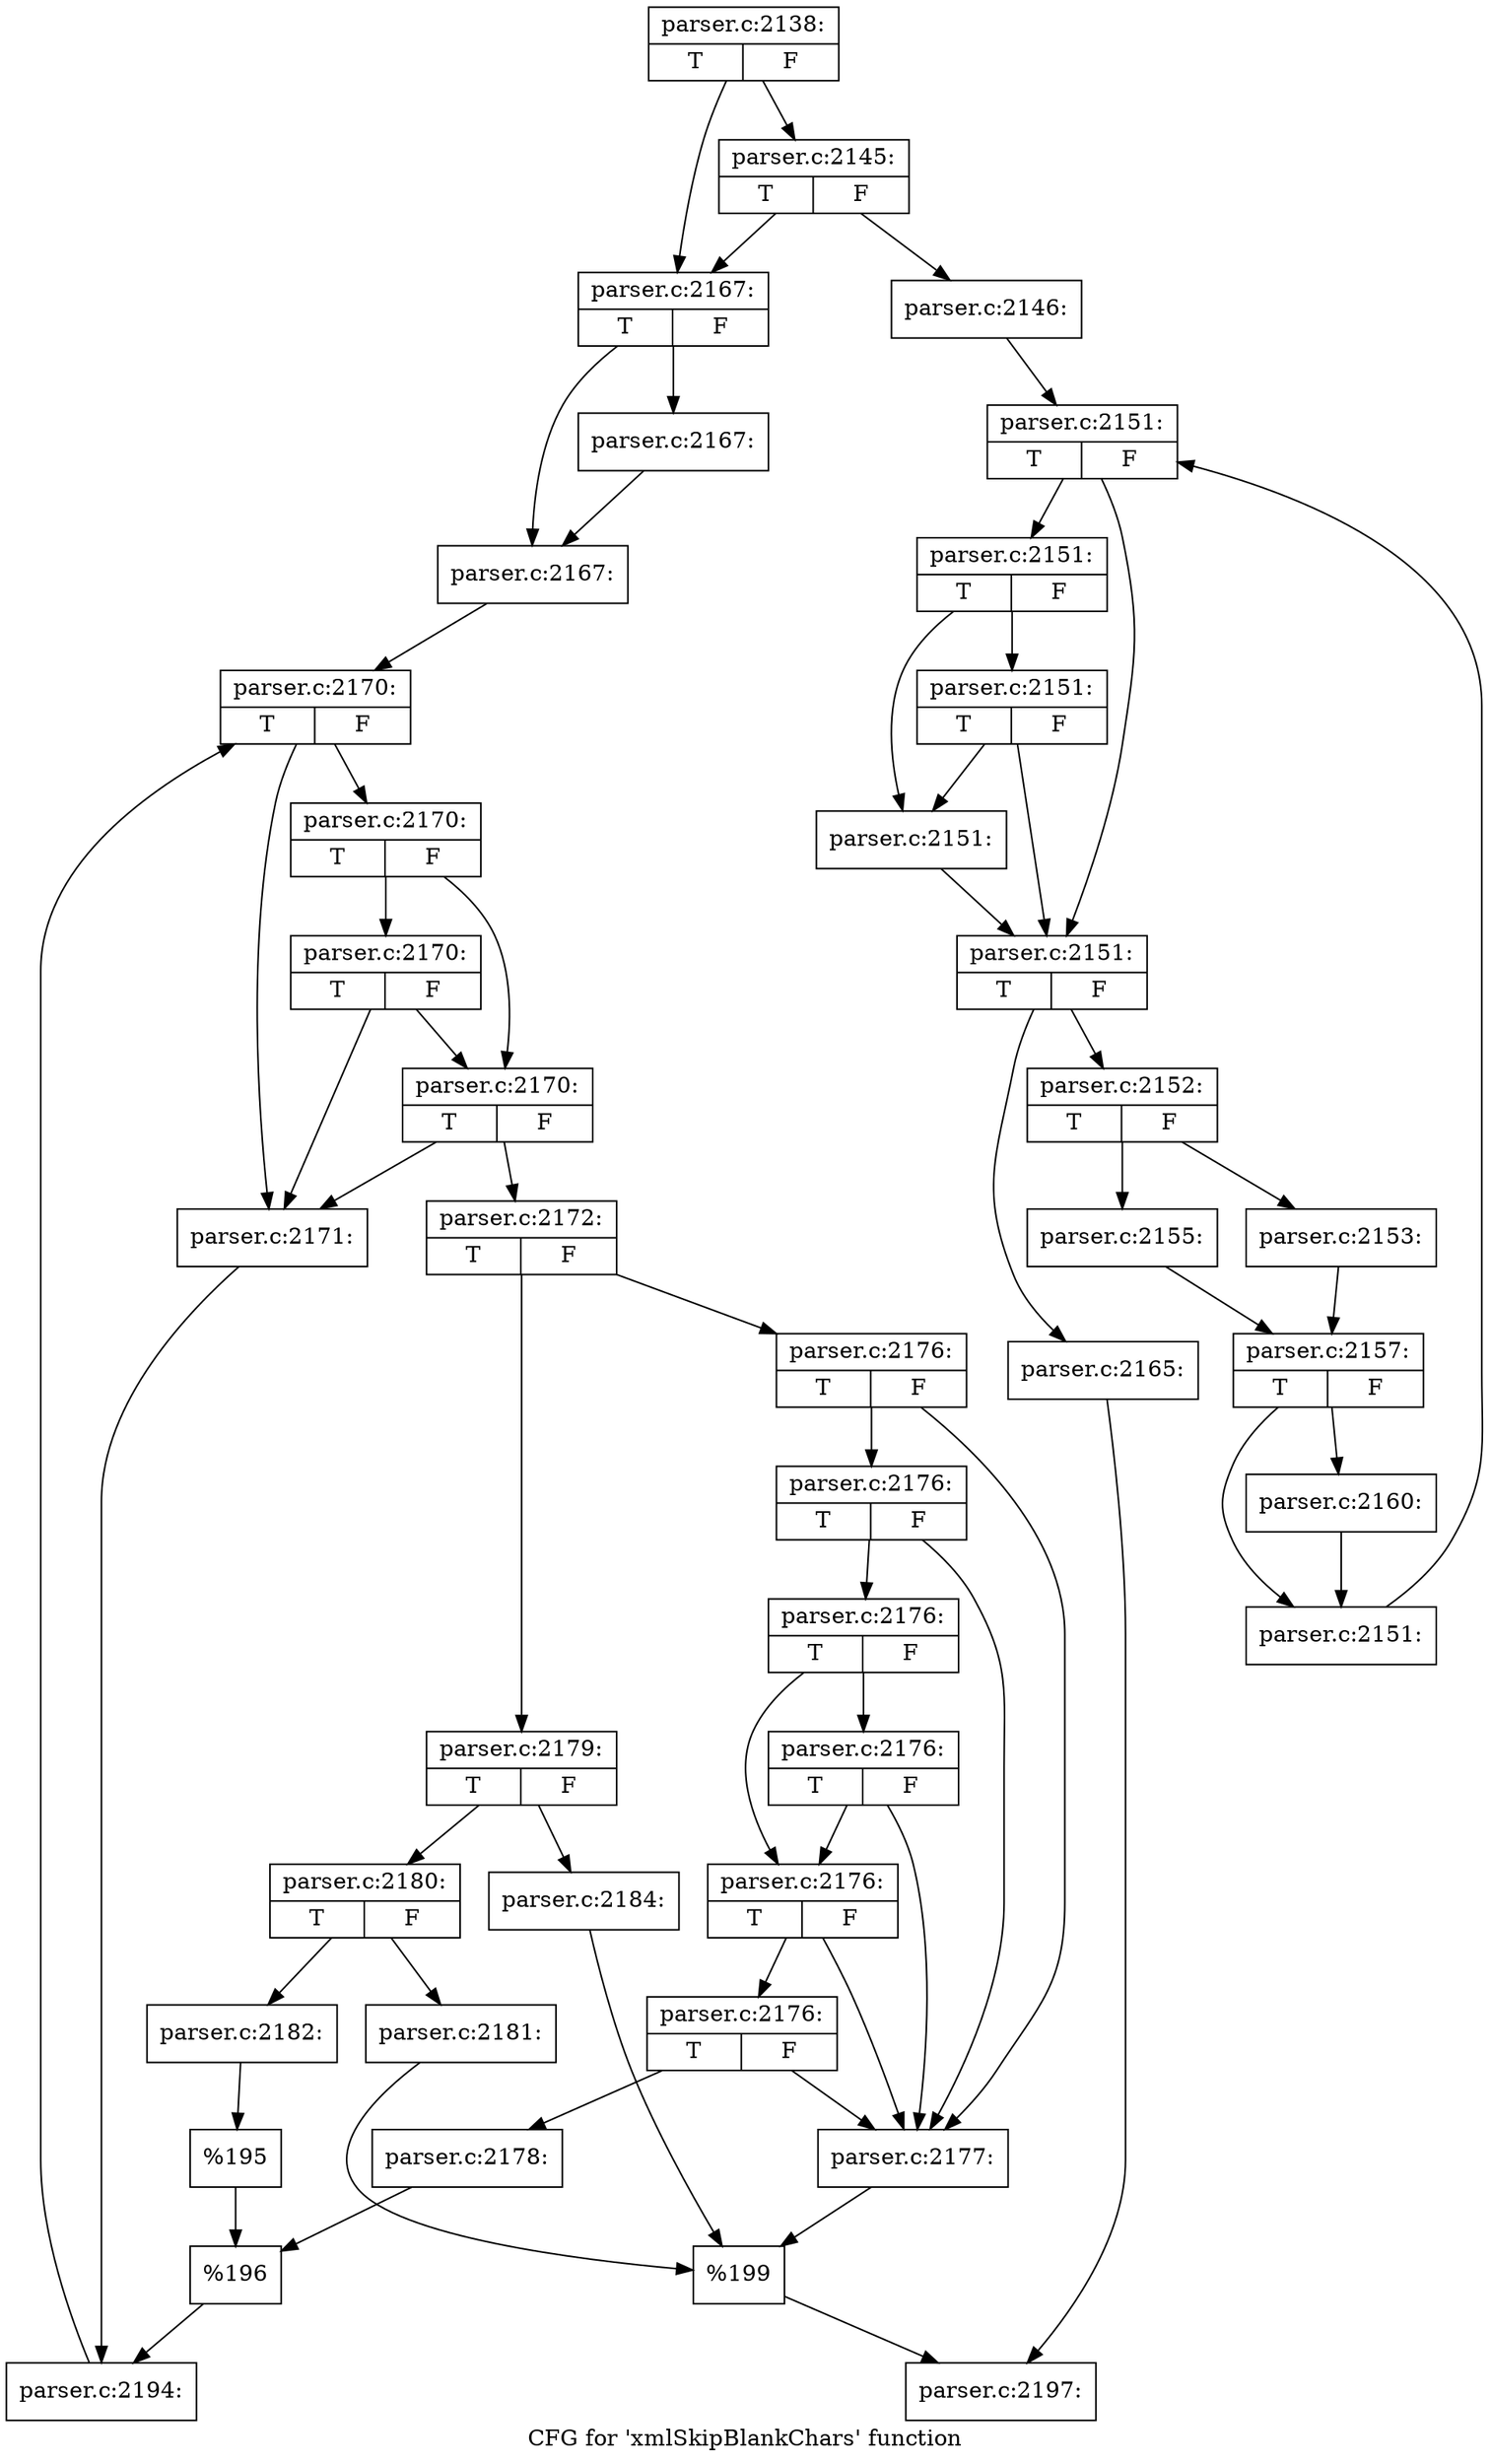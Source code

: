 digraph "CFG for 'xmlSkipBlankChars' function" {
	label="CFG for 'xmlSkipBlankChars' function";

	Node0x55d73b76e490 [shape=record,label="{parser.c:2138:|{<s0>T|<s1>F}}"];
	Node0x55d73b76e490 -> Node0x55d73b782a50;
	Node0x55d73b76e490 -> Node0x55d73b782a00;
	Node0x55d73b782a50 [shape=record,label="{parser.c:2145:|{<s0>T|<s1>F}}"];
	Node0x55d73b782a50 -> Node0x55d73b782960;
	Node0x55d73b782a50 -> Node0x55d73b782a00;
	Node0x55d73b782960 [shape=record,label="{parser.c:2146:}"];
	Node0x55d73b782960 -> Node0x55d73b783540;
	Node0x55d73b783540 [shape=record,label="{parser.c:2151:|{<s0>T|<s1>F}}"];
	Node0x55d73b783540 -> Node0x55d73b7837e0;
	Node0x55d73b783540 -> Node0x55d73b783880;
	Node0x55d73b783880 [shape=record,label="{parser.c:2151:|{<s0>T|<s1>F}}"];
	Node0x55d73b783880 -> Node0x55d73b783ae0;
	Node0x55d73b783880 -> Node0x55d73b783830;
	Node0x55d73b783ae0 [shape=record,label="{parser.c:2151:|{<s0>T|<s1>F}}"];
	Node0x55d73b783ae0 -> Node0x55d73b7837e0;
	Node0x55d73b783ae0 -> Node0x55d73b783830;
	Node0x55d73b783830 [shape=record,label="{parser.c:2151:}"];
	Node0x55d73b783830 -> Node0x55d73b7837e0;
	Node0x55d73b7837e0 [shape=record,label="{parser.c:2151:|{<s0>T|<s1>F}}"];
	Node0x55d73b7837e0 -> Node0x55d73b783f10;
	Node0x55d73b7837e0 -> Node0x55d73b783760;
	Node0x55d73b783f10 [shape=record,label="{parser.c:2152:|{<s0>T|<s1>F}}"];
	Node0x55d73b783f10 -> Node0x55d73b784360;
	Node0x55d73b783f10 -> Node0x55d73b784400;
	Node0x55d73b784360 [shape=record,label="{parser.c:2153:}"];
	Node0x55d73b784360 -> Node0x55d73b7843b0;
	Node0x55d73b784400 [shape=record,label="{parser.c:2155:}"];
	Node0x55d73b784400 -> Node0x55d73b7843b0;
	Node0x55d73b7843b0 [shape=record,label="{parser.c:2157:|{<s0>T|<s1>F}}"];
	Node0x55d73b7843b0 -> Node0x55d73b785950;
	Node0x55d73b7843b0 -> Node0x55d73b7859a0;
	Node0x55d73b785950 [shape=record,label="{parser.c:2160:}"];
	Node0x55d73b785950 -> Node0x55d73b7859a0;
	Node0x55d73b7859a0 [shape=record,label="{parser.c:2151:}"];
	Node0x55d73b7859a0 -> Node0x55d73b783540;
	Node0x55d73b783760 [shape=record,label="{parser.c:2165:}"];
	Node0x55d73b783760 -> Node0x55d73b7829b0;
	Node0x55d73b782a00 [shape=record,label="{parser.c:2167:|{<s0>T|<s1>F}}"];
	Node0x55d73b782a00 -> Node0x55d73b787db0;
	Node0x55d73b782a00 -> Node0x55d73b787e00;
	Node0x55d73b787e00 [shape=record,label="{parser.c:2167:}"];
	Node0x55d73b787e00 -> Node0x55d73b787db0;
	Node0x55d73b787db0 [shape=record,label="{parser.c:2167:}"];
	Node0x55d73b787db0 -> Node0x55d73b788910;
	Node0x55d73b788910 [shape=record,label="{parser.c:2170:|{<s0>T|<s1>F}}"];
	Node0x55d73b788910 -> Node0x55d73b788ad0;
	Node0x55d73b788910 -> Node0x55d73b788c40;
	Node0x55d73b788c40 [shape=record,label="{parser.c:2170:|{<s0>T|<s1>F}}"];
	Node0x55d73b788c40 -> Node0x55d73b7890a0;
	Node0x55d73b788c40 -> Node0x55d73b788bc0;
	Node0x55d73b7890a0 [shape=record,label="{parser.c:2170:|{<s0>T|<s1>F}}"];
	Node0x55d73b7890a0 -> Node0x55d73b788ad0;
	Node0x55d73b7890a0 -> Node0x55d73b788bc0;
	Node0x55d73b788bc0 [shape=record,label="{parser.c:2170:|{<s0>T|<s1>F}}"];
	Node0x55d73b788bc0 -> Node0x55d73b788ad0;
	Node0x55d73b788bc0 -> Node0x55d73b788b70;
	Node0x55d73b788ad0 [shape=record,label="{parser.c:2171:}"];
	Node0x55d73b788ad0 -> Node0x55d73b788b20;
	Node0x55d73b788b70 [shape=record,label="{parser.c:2172:|{<s0>T|<s1>F}}"];
	Node0x55d73b788b70 -> Node0x55d73b78a9d0;
	Node0x55d73b788b70 -> Node0x55d73b78aa70;
	Node0x55d73b78a9d0 [shape=record,label="{parser.c:2176:|{<s0>T|<s1>F}}"];
	Node0x55d73b78a9d0 -> Node0x55d73b78b050;
	Node0x55d73b78a9d0 -> Node0x55d73b78b170;
	Node0x55d73b78b170 [shape=record,label="{parser.c:2176:|{<s0>T|<s1>F}}"];
	Node0x55d73b78b170 -> Node0x55d73b78b050;
	Node0x55d73b78b170 -> Node0x55d73b78b470;
	Node0x55d73b78b470 [shape=record,label="{parser.c:2176:|{<s0>T|<s1>F}}"];
	Node0x55d73b78b470 -> Node0x55d73b78b980;
	Node0x55d73b78b470 -> Node0x55d73b78b3f0;
	Node0x55d73b78b980 [shape=record,label="{parser.c:2176:|{<s0>T|<s1>F}}"];
	Node0x55d73b78b980 -> Node0x55d73b78b050;
	Node0x55d73b78b980 -> Node0x55d73b78b3f0;
	Node0x55d73b78b3f0 [shape=record,label="{parser.c:2176:|{<s0>T|<s1>F}}"];
	Node0x55d73b78b3f0 -> Node0x55d73b78b050;
	Node0x55d73b78b3f0 -> Node0x55d73b78b0f0;
	Node0x55d73b78b0f0 [shape=record,label="{parser.c:2176:|{<s0>T|<s1>F}}"];
	Node0x55d73b78b0f0 -> Node0x55d73b78b050;
	Node0x55d73b78b0f0 -> Node0x55d73b78b0a0;
	Node0x55d73b78b050 [shape=record,label="{parser.c:2177:}"];
	Node0x55d73b78b050 -> Node0x55d73b788890;
	Node0x55d73b78b0a0 [shape=record,label="{parser.c:2178:}"];
	Node0x55d73b78b0a0 -> Node0x55d73b78aa20;
	Node0x55d73b78aa70 [shape=record,label="{parser.c:2179:|{<s0>T|<s1>F}}"];
	Node0x55d73b78aa70 -> Node0x55d73b78d840;
	Node0x55d73b78aa70 -> Node0x55d73b78d8e0;
	Node0x55d73b78d840 [shape=record,label="{parser.c:2180:|{<s0>T|<s1>F}}"];
	Node0x55d73b78d840 -> Node0x55d73b70a1b0;
	Node0x55d73b78d840 -> Node0x55d73b78df50;
	Node0x55d73b70a1b0 [shape=record,label="{parser.c:2181:}"];
	Node0x55d73b70a1b0 -> Node0x55d73b788890;
	Node0x55d73b78df50 [shape=record,label="{parser.c:2182:}"];
	Node0x55d73b78df50 -> Node0x55d73b78d890;
	Node0x55d73b78d8e0 [shape=record,label="{parser.c:2184:}"];
	Node0x55d73b78d8e0 -> Node0x55d73b788890;
	Node0x55d73b78d890 [shape=record,label="{%195}"];
	Node0x55d73b78d890 -> Node0x55d73b78aa20;
	Node0x55d73b78aa20 [shape=record,label="{%196}"];
	Node0x55d73b78aa20 -> Node0x55d73b788b20;
	Node0x55d73b788b20 [shape=record,label="{parser.c:2194:}"];
	Node0x55d73b788b20 -> Node0x55d73b788910;
	Node0x55d73b788890 [shape=record,label="{%199}"];
	Node0x55d73b788890 -> Node0x55d73b7829b0;
	Node0x55d73b7829b0 [shape=record,label="{parser.c:2197:}"];
}
